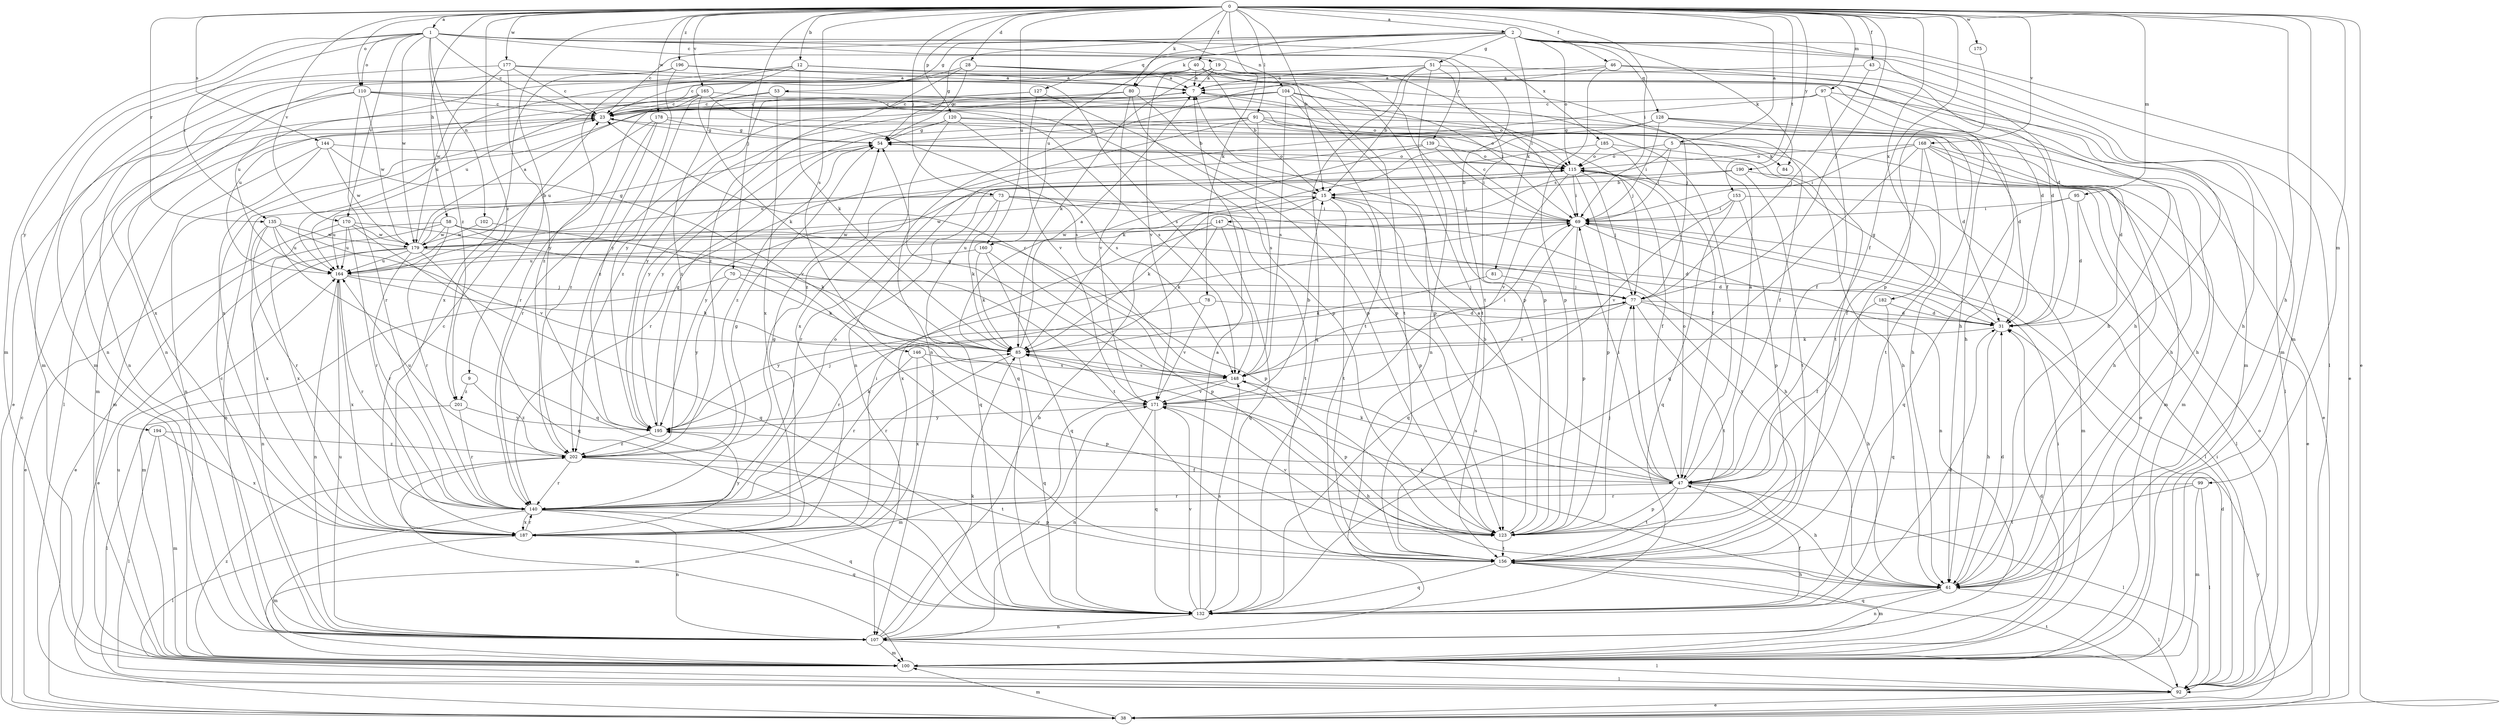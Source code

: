strict digraph  {
0;
1;
2;
5;
7;
9;
12;
15;
19;
23;
28;
31;
38;
40;
43;
46;
47;
51;
53;
54;
58;
61;
69;
70;
73;
77;
78;
80;
81;
84;
85;
91;
92;
95;
97;
99;
100;
102;
104;
107;
110;
115;
120;
123;
127;
128;
132;
135;
139;
140;
144;
146;
147;
148;
153;
156;
160;
164;
165;
168;
170;
171;
175;
177;
178;
179;
182;
185;
187;
190;
194;
195;
196;
201;
202;
0 -> 1  [label=a];
0 -> 2  [label=a];
0 -> 5  [label=a];
0 -> 9  [label=b];
0 -> 12  [label=b];
0 -> 15  [label=b];
0 -> 28  [label=d];
0 -> 38  [label=e];
0 -> 40  [label=f];
0 -> 43  [label=f];
0 -> 46  [label=f];
0 -> 47  [label=f];
0 -> 58  [label=h];
0 -> 61  [label=h];
0 -> 69  [label=i];
0 -> 70  [label=j];
0 -> 73  [label=j];
0 -> 77  [label=j];
0 -> 78  [label=k];
0 -> 80  [label=k];
0 -> 91  [label=l];
0 -> 95  [label=m];
0 -> 97  [label=m];
0 -> 99  [label=m];
0 -> 100  [label=m];
0 -> 110  [label=o];
0 -> 120  [label=p];
0 -> 135  [label=r];
0 -> 144  [label=s];
0 -> 146  [label=s];
0 -> 153  [label=t];
0 -> 160  [label=u];
0 -> 165  [label=v];
0 -> 168  [label=v];
0 -> 170  [label=v];
0 -> 175  [label=w];
0 -> 177  [label=w];
0 -> 178  [label=w];
0 -> 182  [label=x];
0 -> 190  [label=y];
0 -> 196  [label=z];
0 -> 201  [label=z];
1 -> 19  [label=c];
1 -> 23  [label=c];
1 -> 100  [label=m];
1 -> 102  [label=n];
1 -> 104  [label=n];
1 -> 110  [label=o];
1 -> 135  [label=r];
1 -> 139  [label=r];
1 -> 156  [label=t];
1 -> 170  [label=v];
1 -> 179  [label=w];
1 -> 185  [label=x];
1 -> 194  [label=y];
1 -> 201  [label=z];
2 -> 23  [label=c];
2 -> 31  [label=d];
2 -> 38  [label=e];
2 -> 51  [label=g];
2 -> 53  [label=g];
2 -> 54  [label=g];
2 -> 80  [label=k];
2 -> 81  [label=k];
2 -> 84  [label=k];
2 -> 92  [label=l];
2 -> 100  [label=m];
2 -> 115  [label=o];
2 -> 127  [label=q];
2 -> 128  [label=q];
2 -> 160  [label=u];
5 -> 69  [label=i];
5 -> 84  [label=k];
5 -> 100  [label=m];
5 -> 115  [label=o];
5 -> 147  [label=s];
7 -> 23  [label=c];
7 -> 38  [label=e];
7 -> 77  [label=j];
9 -> 201  [label=z];
9 -> 202  [label=z];
12 -> 7  [label=a];
12 -> 85  [label=k];
12 -> 107  [label=n];
12 -> 156  [label=t];
12 -> 195  [label=y];
12 -> 202  [label=z];
15 -> 69  [label=i];
15 -> 85  [label=k];
15 -> 123  [label=p];
15 -> 156  [label=t];
15 -> 179  [label=w];
19 -> 7  [label=a];
19 -> 61  [label=h];
19 -> 69  [label=i];
19 -> 85  [label=k];
19 -> 107  [label=n];
23 -> 54  [label=g];
23 -> 92  [label=l];
23 -> 100  [label=m];
28 -> 7  [label=a];
28 -> 54  [label=g];
28 -> 77  [label=j];
28 -> 100  [label=m];
28 -> 164  [label=u];
28 -> 202  [label=z];
31 -> 54  [label=g];
31 -> 61  [label=h];
31 -> 85  [label=k];
38 -> 23  [label=c];
38 -> 100  [label=m];
38 -> 195  [label=y];
40 -> 7  [label=a];
40 -> 15  [label=b];
40 -> 23  [label=c];
40 -> 123  [label=p];
40 -> 156  [label=t];
40 -> 164  [label=u];
40 -> 171  [label=v];
43 -> 7  [label=a];
43 -> 61  [label=h];
43 -> 77  [label=j];
46 -> 7  [label=a];
46 -> 31  [label=d];
46 -> 61  [label=h];
46 -> 107  [label=n];
46 -> 123  [label=p];
47 -> 7  [label=a];
47 -> 15  [label=b];
47 -> 61  [label=h];
47 -> 69  [label=i];
47 -> 77  [label=j];
47 -> 85  [label=k];
47 -> 92  [label=l];
47 -> 115  [label=o];
47 -> 123  [label=p];
47 -> 140  [label=r];
47 -> 148  [label=s];
47 -> 156  [label=t];
51 -> 7  [label=a];
51 -> 15  [label=b];
51 -> 61  [label=h];
51 -> 107  [label=n];
51 -> 123  [label=p];
51 -> 132  [label=q];
51 -> 164  [label=u];
53 -> 23  [label=c];
53 -> 115  [label=o];
53 -> 187  [label=x];
53 -> 202  [label=z];
54 -> 115  [label=o];
54 -> 202  [label=z];
58 -> 31  [label=d];
58 -> 38  [label=e];
58 -> 123  [label=p];
58 -> 140  [label=r];
58 -> 156  [label=t];
58 -> 179  [label=w];
58 -> 187  [label=x];
61 -> 31  [label=d];
61 -> 85  [label=k];
61 -> 92  [label=l];
61 -> 107  [label=n];
61 -> 132  [label=q];
69 -> 23  [label=c];
69 -> 92  [label=l];
69 -> 107  [label=n];
69 -> 123  [label=p];
69 -> 132  [label=q];
69 -> 164  [label=u];
69 -> 179  [label=w];
70 -> 77  [label=j];
70 -> 85  [label=k];
70 -> 100  [label=m];
70 -> 195  [label=y];
73 -> 61  [label=h];
73 -> 69  [label=i];
73 -> 85  [label=k];
73 -> 107  [label=n];
73 -> 132  [label=q];
73 -> 156  [label=t];
73 -> 164  [label=u];
77 -> 31  [label=d];
77 -> 61  [label=h];
77 -> 148  [label=s];
77 -> 156  [label=t];
77 -> 195  [label=y];
78 -> 31  [label=d];
78 -> 140  [label=r];
78 -> 171  [label=v];
80 -> 15  [label=b];
80 -> 23  [label=c];
80 -> 123  [label=p];
80 -> 171  [label=v];
80 -> 202  [label=z];
81 -> 77  [label=j];
81 -> 85  [label=k];
85 -> 7  [label=a];
85 -> 132  [label=q];
85 -> 140  [label=r];
85 -> 148  [label=s];
91 -> 47  [label=f];
91 -> 54  [label=g];
91 -> 61  [label=h];
91 -> 115  [label=o];
91 -> 148  [label=s];
91 -> 195  [label=y];
91 -> 202  [label=z];
92 -> 31  [label=d];
92 -> 38  [label=e];
92 -> 69  [label=i];
92 -> 115  [label=o];
92 -> 156  [label=t];
95 -> 31  [label=d];
95 -> 69  [label=i];
95 -> 92  [label=l];
95 -> 132  [label=q];
97 -> 23  [label=c];
97 -> 47  [label=f];
97 -> 61  [label=h];
97 -> 92  [label=l];
97 -> 107  [label=n];
99 -> 92  [label=l];
99 -> 100  [label=m];
99 -> 140  [label=r];
99 -> 156  [label=t];
100 -> 31  [label=d];
100 -> 69  [label=i];
100 -> 92  [label=l];
100 -> 115  [label=o];
100 -> 164  [label=u];
100 -> 202  [label=z];
102 -> 85  [label=k];
102 -> 179  [label=w];
104 -> 23  [label=c];
104 -> 47  [label=f];
104 -> 69  [label=i];
104 -> 123  [label=p];
104 -> 148  [label=s];
104 -> 156  [label=t];
104 -> 187  [label=x];
104 -> 202  [label=z];
107 -> 15  [label=b];
107 -> 23  [label=c];
107 -> 85  [label=k];
107 -> 92  [label=l];
107 -> 100  [label=m];
107 -> 164  [label=u];
107 -> 171  [label=v];
110 -> 23  [label=c];
110 -> 107  [label=n];
110 -> 115  [label=o];
110 -> 140  [label=r];
110 -> 148  [label=s];
110 -> 179  [label=w];
110 -> 187  [label=x];
115 -> 15  [label=b];
115 -> 47  [label=f];
115 -> 69  [label=i];
115 -> 77  [label=j];
115 -> 123  [label=p];
115 -> 140  [label=r];
115 -> 171  [label=v];
120 -> 54  [label=g];
120 -> 61  [label=h];
120 -> 148  [label=s];
120 -> 156  [label=t];
120 -> 187  [label=x];
120 -> 195  [label=y];
123 -> 7  [label=a];
123 -> 77  [label=j];
123 -> 156  [label=t];
123 -> 171  [label=v];
127 -> 23  [label=c];
127 -> 123  [label=p];
127 -> 171  [label=v];
127 -> 195  [label=y];
128 -> 31  [label=d];
128 -> 38  [label=e];
128 -> 54  [label=g];
128 -> 61  [label=h];
128 -> 69  [label=i];
128 -> 85  [label=k];
132 -> 7  [label=a];
132 -> 31  [label=d];
132 -> 47  [label=f];
132 -> 107  [label=n];
132 -> 148  [label=s];
132 -> 171  [label=v];
135 -> 132  [label=q];
135 -> 140  [label=r];
135 -> 164  [label=u];
135 -> 171  [label=v];
135 -> 179  [label=w];
135 -> 187  [label=x];
139 -> 69  [label=i];
139 -> 115  [label=o];
139 -> 132  [label=q];
139 -> 140  [label=r];
140 -> 54  [label=g];
140 -> 92  [label=l];
140 -> 107  [label=n];
140 -> 115  [label=o];
140 -> 123  [label=p];
140 -> 132  [label=q];
140 -> 187  [label=x];
144 -> 100  [label=m];
144 -> 107  [label=n];
144 -> 115  [label=o];
144 -> 171  [label=v];
144 -> 179  [label=w];
146 -> 123  [label=p];
146 -> 140  [label=r];
146 -> 148  [label=s];
146 -> 187  [label=x];
147 -> 85  [label=k];
147 -> 132  [label=q];
147 -> 156  [label=t];
147 -> 179  [label=w];
147 -> 187  [label=x];
148 -> 23  [label=c];
148 -> 54  [label=g];
148 -> 69  [label=i];
148 -> 100  [label=m];
148 -> 123  [label=p];
148 -> 171  [label=v];
153 -> 69  [label=i];
153 -> 100  [label=m];
153 -> 123  [label=p];
153 -> 132  [label=q];
153 -> 171  [label=v];
156 -> 61  [label=h];
156 -> 100  [label=m];
156 -> 132  [label=q];
160 -> 85  [label=k];
160 -> 123  [label=p];
160 -> 132  [label=q];
160 -> 164  [label=u];
164 -> 77  [label=j];
164 -> 85  [label=k];
164 -> 107  [label=n];
164 -> 140  [label=r];
164 -> 187  [label=x];
165 -> 23  [label=c];
165 -> 85  [label=k];
165 -> 123  [label=p];
165 -> 140  [label=r];
165 -> 148  [label=s];
165 -> 164  [label=u];
168 -> 31  [label=d];
168 -> 47  [label=f];
168 -> 61  [label=h];
168 -> 69  [label=i];
168 -> 100  [label=m];
168 -> 115  [label=o];
168 -> 132  [label=q];
168 -> 156  [label=t];
170 -> 38  [label=e];
170 -> 132  [label=q];
170 -> 140  [label=r];
170 -> 156  [label=t];
170 -> 164  [label=u];
170 -> 179  [label=w];
171 -> 15  [label=b];
171 -> 61  [label=h];
171 -> 107  [label=n];
171 -> 132  [label=q];
171 -> 195  [label=y];
175 -> 123  [label=p];
177 -> 7  [label=a];
177 -> 23  [label=c];
177 -> 100  [label=m];
177 -> 148  [label=s];
177 -> 179  [label=w];
177 -> 195  [label=y];
178 -> 31  [label=d];
178 -> 54  [label=g];
178 -> 140  [label=r];
178 -> 164  [label=u];
178 -> 202  [label=z];
179 -> 7  [label=a];
179 -> 31  [label=d];
179 -> 38  [label=e];
179 -> 54  [label=g];
179 -> 107  [label=n];
179 -> 132  [label=q];
179 -> 140  [label=r];
179 -> 164  [label=u];
182 -> 31  [label=d];
182 -> 47  [label=f];
182 -> 132  [label=q];
185 -> 47  [label=f];
185 -> 61  [label=h];
185 -> 115  [label=o];
185 -> 164  [label=u];
187 -> 23  [label=c];
187 -> 54  [label=g];
187 -> 69  [label=i];
187 -> 100  [label=m];
187 -> 132  [label=q];
187 -> 140  [label=r];
187 -> 195  [label=y];
190 -> 15  [label=b];
190 -> 38  [label=e];
190 -> 156  [label=t];
190 -> 195  [label=y];
194 -> 92  [label=l];
194 -> 100  [label=m];
194 -> 187  [label=x];
194 -> 202  [label=z];
195 -> 54  [label=g];
195 -> 77  [label=j];
195 -> 85  [label=k];
195 -> 202  [label=z];
196 -> 7  [label=a];
196 -> 31  [label=d];
196 -> 100  [label=m];
196 -> 187  [label=x];
196 -> 195  [label=y];
201 -> 92  [label=l];
201 -> 140  [label=r];
201 -> 195  [label=y];
202 -> 47  [label=f];
202 -> 100  [label=m];
202 -> 140  [label=r];
202 -> 156  [label=t];
202 -> 164  [label=u];
}
